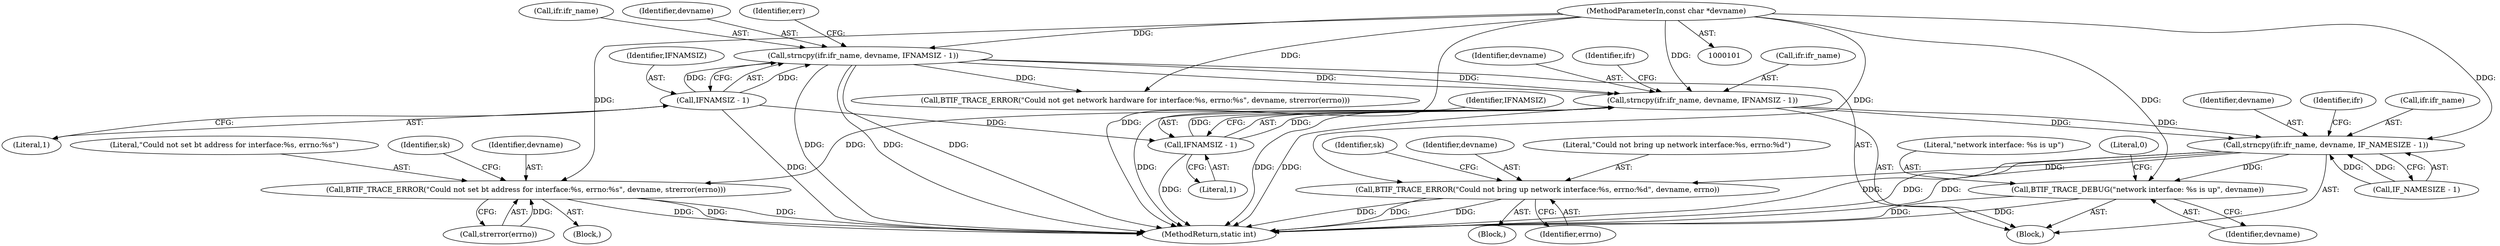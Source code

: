 digraph "0_Android_472271b153c5dc53c28beac55480a8d8434b2d5c_26@API" {
"1000158" [label="(Call,strncpy(ifr.ifr_name, devname, IFNAMSIZ - 1))"];
"1000127" [label="(Call,strncpy(ifr.ifr_name, devname, IFNAMSIZ - 1))"];
"1000102" [label="(MethodParameterIn,const char *devname)"];
"1000132" [label="(Call,IFNAMSIZ - 1)"];
"1000163" [label="(Call,IFNAMSIZ - 1)"];
"1000213" [label="(Call,BTIF_TRACE_ERROR(\"Could not set bt address for interface:%s, errno:%s\", devname, strerror(errno)))"];
"1000229" [label="(Call,strncpy(ifr.ifr_name, devname, IF_NAMESIZE - 1))"];
"1000262" [label="(Call,BTIF_TRACE_ERROR(\"Could not bring up network interface:%s, errno:%d\", devname, errno))"];
"1000273" [label="(Call,BTIF_TRACE_DEBUG(\"network interface: %s is up\", devname))"];
"1000128" [label="(Call,ifr.ifr_name)"];
"1000148" [label="(Call,BTIF_TRACE_ERROR(\"Could not get network hardware for interface:%s, errno:%s\", devname, strerror(errno)))"];
"1000274" [label="(Literal,\"network interface: %s is up\")"];
"1000234" [label="(Call,IF_NAMESIZE - 1)"];
"1000261" [label="(Block,)"];
"1000275" [label="(Identifier,devname)"];
"1000229" [label="(Call,strncpy(ifr.ifr_name, devname, IF_NAMESIZE - 1))"];
"1000278" [label="(MethodReturn,static int)"];
"1000163" [label="(Call,IFNAMSIZ - 1)"];
"1000169" [label="(Identifier,ifr)"];
"1000216" [label="(Call,strerror(errno))"];
"1000233" [label="(Identifier,devname)"];
"1000159" [label="(Call,ifr.ifr_name)"];
"1000277" [label="(Literal,0)"];
"1000239" [label="(Identifier,ifr)"];
"1000162" [label="(Identifier,devname)"];
"1000265" [label="(Identifier,errno)"];
"1000213" [label="(Call,BTIF_TRACE_ERROR(\"Could not set bt address for interface:%s, errno:%s\", devname, strerror(errno)))"];
"1000262" [label="(Call,BTIF_TRACE_ERROR(\"Could not bring up network interface:%s, errno:%d\", devname, errno))"];
"1000219" [label="(Identifier,sk)"];
"1000267" [label="(Identifier,sk)"];
"1000104" [label="(Block,)"];
"1000131" [label="(Identifier,devname)"];
"1000164" [label="(Identifier,IFNAMSIZ)"];
"1000264" [label="(Identifier,devname)"];
"1000132" [label="(Call,IFNAMSIZ - 1)"];
"1000127" [label="(Call,strncpy(ifr.ifr_name, devname, IFNAMSIZ - 1))"];
"1000165" [label="(Literal,1)"];
"1000212" [label="(Block,)"];
"1000215" [label="(Identifier,devname)"];
"1000273" [label="(Call,BTIF_TRACE_DEBUG(\"network interface: %s is up\", devname))"];
"1000230" [label="(Call,ifr.ifr_name)"];
"1000158" [label="(Call,strncpy(ifr.ifr_name, devname, IFNAMSIZ - 1))"];
"1000133" [label="(Identifier,IFNAMSIZ)"];
"1000263" [label="(Literal,\"Could not bring up network interface:%s, errno:%d\")"];
"1000136" [label="(Identifier,err)"];
"1000134" [label="(Literal,1)"];
"1000102" [label="(MethodParameterIn,const char *devname)"];
"1000214" [label="(Literal,\"Could not set bt address for interface:%s, errno:%s\")"];
"1000158" -> "1000104"  [label="AST: "];
"1000158" -> "1000163"  [label="CFG: "];
"1000159" -> "1000158"  [label="AST: "];
"1000162" -> "1000158"  [label="AST: "];
"1000163" -> "1000158"  [label="AST: "];
"1000169" -> "1000158"  [label="CFG: "];
"1000158" -> "1000278"  [label="DDG: "];
"1000158" -> "1000278"  [label="DDG: "];
"1000158" -> "1000278"  [label="DDG: "];
"1000127" -> "1000158"  [label="DDG: "];
"1000127" -> "1000158"  [label="DDG: "];
"1000102" -> "1000158"  [label="DDG: "];
"1000163" -> "1000158"  [label="DDG: "];
"1000163" -> "1000158"  [label="DDG: "];
"1000158" -> "1000213"  [label="DDG: "];
"1000158" -> "1000229"  [label="DDG: "];
"1000158" -> "1000229"  [label="DDG: "];
"1000127" -> "1000104"  [label="AST: "];
"1000127" -> "1000132"  [label="CFG: "];
"1000128" -> "1000127"  [label="AST: "];
"1000131" -> "1000127"  [label="AST: "];
"1000132" -> "1000127"  [label="AST: "];
"1000136" -> "1000127"  [label="CFG: "];
"1000127" -> "1000278"  [label="DDG: "];
"1000127" -> "1000278"  [label="DDG: "];
"1000127" -> "1000278"  [label="DDG: "];
"1000102" -> "1000127"  [label="DDG: "];
"1000132" -> "1000127"  [label="DDG: "];
"1000132" -> "1000127"  [label="DDG: "];
"1000127" -> "1000148"  [label="DDG: "];
"1000102" -> "1000101"  [label="AST: "];
"1000102" -> "1000278"  [label="DDG: "];
"1000102" -> "1000148"  [label="DDG: "];
"1000102" -> "1000213"  [label="DDG: "];
"1000102" -> "1000229"  [label="DDG: "];
"1000102" -> "1000262"  [label="DDG: "];
"1000102" -> "1000273"  [label="DDG: "];
"1000132" -> "1000134"  [label="CFG: "];
"1000133" -> "1000132"  [label="AST: "];
"1000134" -> "1000132"  [label="AST: "];
"1000132" -> "1000278"  [label="DDG: "];
"1000132" -> "1000163"  [label="DDG: "];
"1000163" -> "1000165"  [label="CFG: "];
"1000164" -> "1000163"  [label="AST: "];
"1000165" -> "1000163"  [label="AST: "];
"1000163" -> "1000278"  [label="DDG: "];
"1000213" -> "1000212"  [label="AST: "];
"1000213" -> "1000216"  [label="CFG: "];
"1000214" -> "1000213"  [label="AST: "];
"1000215" -> "1000213"  [label="AST: "];
"1000216" -> "1000213"  [label="AST: "];
"1000219" -> "1000213"  [label="CFG: "];
"1000213" -> "1000278"  [label="DDG: "];
"1000213" -> "1000278"  [label="DDG: "];
"1000213" -> "1000278"  [label="DDG: "];
"1000216" -> "1000213"  [label="DDG: "];
"1000229" -> "1000104"  [label="AST: "];
"1000229" -> "1000234"  [label="CFG: "];
"1000230" -> "1000229"  [label="AST: "];
"1000233" -> "1000229"  [label="AST: "];
"1000234" -> "1000229"  [label="AST: "];
"1000239" -> "1000229"  [label="CFG: "];
"1000229" -> "1000278"  [label="DDG: "];
"1000229" -> "1000278"  [label="DDG: "];
"1000229" -> "1000278"  [label="DDG: "];
"1000234" -> "1000229"  [label="DDG: "];
"1000234" -> "1000229"  [label="DDG: "];
"1000229" -> "1000262"  [label="DDG: "];
"1000229" -> "1000273"  [label="DDG: "];
"1000262" -> "1000261"  [label="AST: "];
"1000262" -> "1000265"  [label="CFG: "];
"1000263" -> "1000262"  [label="AST: "];
"1000264" -> "1000262"  [label="AST: "];
"1000265" -> "1000262"  [label="AST: "];
"1000267" -> "1000262"  [label="CFG: "];
"1000262" -> "1000278"  [label="DDG: "];
"1000262" -> "1000278"  [label="DDG: "];
"1000262" -> "1000278"  [label="DDG: "];
"1000273" -> "1000104"  [label="AST: "];
"1000273" -> "1000275"  [label="CFG: "];
"1000274" -> "1000273"  [label="AST: "];
"1000275" -> "1000273"  [label="AST: "];
"1000277" -> "1000273"  [label="CFG: "];
"1000273" -> "1000278"  [label="DDG: "];
"1000273" -> "1000278"  [label="DDG: "];
}

